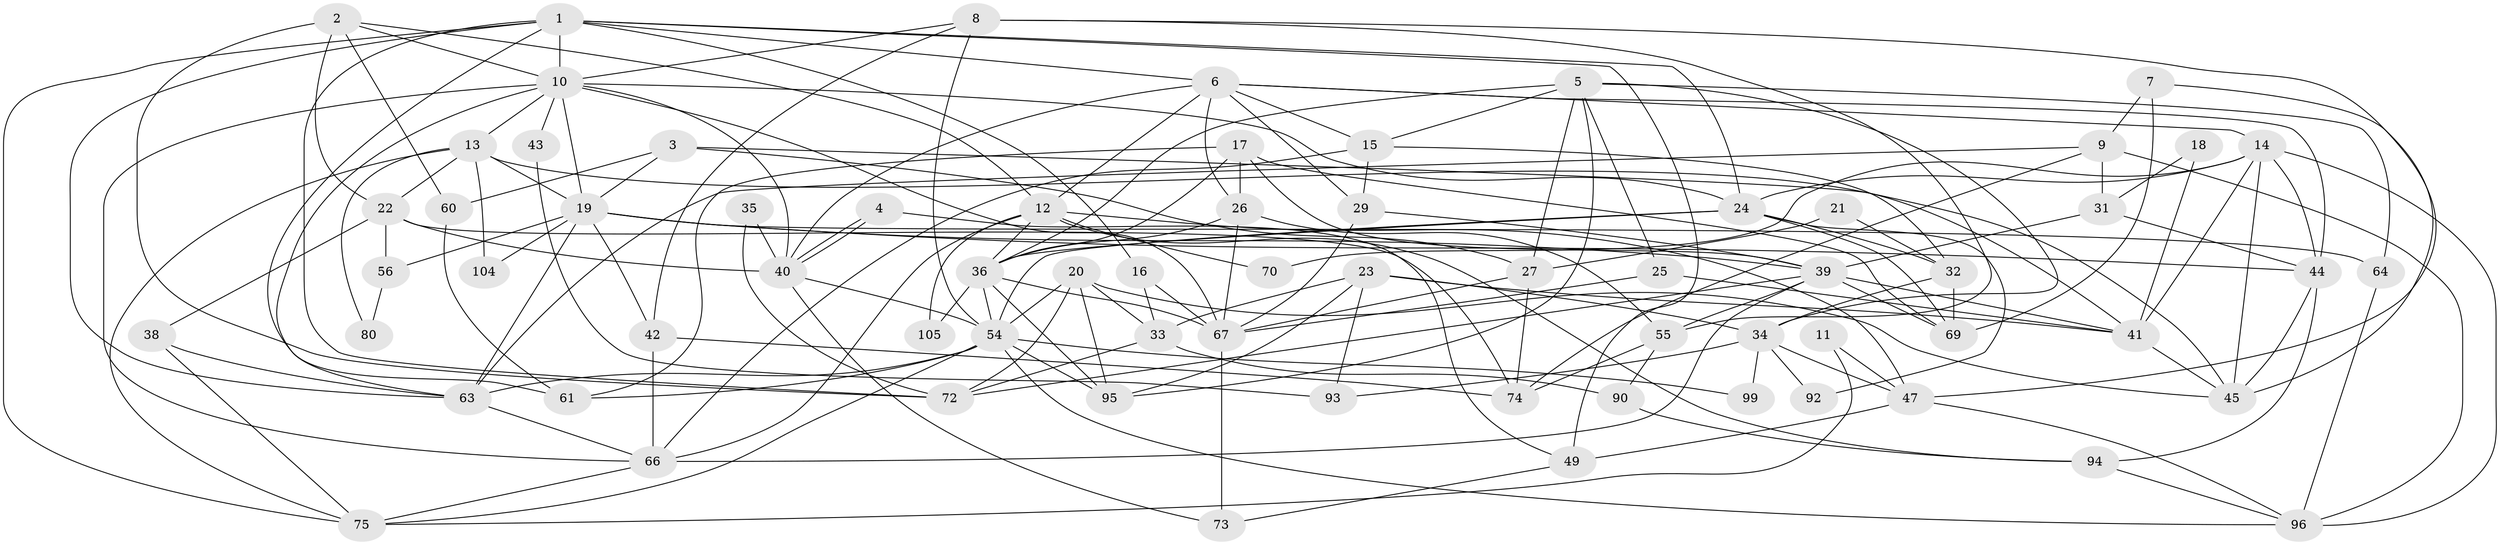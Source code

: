 // original degree distribution, {9: 0.009259259259259259, 3: 0.24074074074074073, 4: 0.26851851851851855, 5: 0.1574074074074074, 6: 0.08333333333333333, 2: 0.17592592592592593, 7: 0.037037037037037035, 8: 0.027777777777777776}
// Generated by graph-tools (version 1.1) at 2025/11/02/27/25 16:11:22]
// undirected, 69 vertices, 174 edges
graph export_dot {
graph [start="1"]
  node [color=gray90,style=filled];
  1 [super="+62"];
  2 [super="+30"];
  3;
  4;
  5 [super="+79"];
  6 [super="+81"];
  7;
  8 [super="+57"];
  9;
  10 [super="+48"];
  11;
  12 [super="+68"];
  13 [super="+97"];
  14 [super="+65"];
  15 [super="+51"];
  16;
  17 [super="+37"];
  18;
  19 [super="+28"];
  20 [super="+82"];
  21;
  22 [super="+50"];
  23;
  24 [super="+59"];
  25;
  26 [super="+85"];
  27;
  29 [super="+46"];
  31 [super="+103"];
  32 [super="+84"];
  33 [super="+89"];
  34 [super="+102"];
  35;
  36 [super="+76"];
  38;
  39 [super="+88"];
  40 [super="+52"];
  41 [super="+83"];
  42 [super="+106"];
  43;
  44 [super="+107"];
  45 [super="+53"];
  47 [super="+101"];
  49 [super="+87"];
  54 [super="+71"];
  55 [super="+58"];
  56;
  60;
  61;
  63 [super="+100"];
  64;
  66 [super="+91"];
  67 [super="+78"];
  69 [super="+86"];
  70;
  72 [super="+77"];
  73;
  74;
  75 [super="+108"];
  80;
  90;
  92;
  93;
  94;
  95;
  96 [super="+98"];
  99;
  104;
  105;
  1 -- 10;
  1 -- 16;
  1 -- 49;
  1 -- 61;
  1 -- 72;
  1 -- 63;
  1 -- 6;
  1 -- 75;
  1 -- 24;
  2 -- 10;
  2 -- 22;
  2 -- 72;
  2 -- 12;
  2 -- 60;
  3 -- 60;
  3 -- 27;
  3 -- 19;
  3 -- 41;
  4 -- 40;
  4 -- 40;
  4 -- 49;
  5 -- 95;
  5 -- 15;
  5 -- 64;
  5 -- 34;
  5 -- 36;
  5 -- 25;
  5 -- 27;
  6 -- 12;
  6 -- 40;
  6 -- 26;
  6 -- 14;
  6 -- 44;
  6 -- 15;
  6 -- 29;
  7 -- 9;
  7 -- 69;
  7 -- 45;
  8 -- 54;
  8 -- 47;
  8 -- 10;
  8 -- 55;
  8 -- 42;
  9 -- 74;
  9 -- 96;
  9 -- 63;
  9 -- 31;
  10 -- 19;
  10 -- 67;
  10 -- 24;
  10 -- 40;
  10 -- 43;
  10 -- 13;
  10 -- 66;
  10 -- 63;
  11 -- 75;
  11 -- 47;
  12 -- 94;
  12 -- 47;
  12 -- 70;
  12 -- 66;
  12 -- 105;
  12 -- 36;
  13 -- 45;
  13 -- 80;
  13 -- 19;
  13 -- 104;
  13 -- 75;
  13 -- 22;
  14 -- 24;
  14 -- 41;
  14 -- 44;
  14 -- 70;
  14 -- 45;
  14 -- 96;
  15 -- 32;
  15 -- 66;
  15 -- 29;
  16 -- 67;
  16 -- 33;
  17 -- 26;
  17 -- 69 [weight=2];
  17 -- 36;
  17 -- 61;
  17 -- 39;
  18 -- 31;
  18 -- 41;
  19 -- 39;
  19 -- 42;
  19 -- 56;
  19 -- 64;
  19 -- 104;
  19 -- 44;
  19 -- 63;
  20 -- 95;
  20 -- 72;
  20 -- 54;
  20 -- 45;
  20 -- 33;
  21 -- 27;
  21 -- 32;
  22 -- 38;
  22 -- 56;
  22 -- 74;
  22 -- 40;
  23 -- 95;
  23 -- 93;
  23 -- 34;
  23 -- 33;
  23 -- 41;
  24 -- 32;
  24 -- 36;
  24 -- 69;
  24 -- 92;
  24 -- 54;
  25 -- 67;
  25 -- 41;
  26 -- 67;
  26 -- 36;
  26 -- 55;
  27 -- 74;
  27 -- 67;
  29 -- 39;
  29 -- 67;
  31 -- 39;
  31 -- 44;
  32 -- 69;
  32 -- 34;
  33 -- 72;
  33 -- 90;
  34 -- 92;
  34 -- 93;
  34 -- 99;
  34 -- 47;
  35 -- 72;
  35 -- 40;
  36 -- 54 [weight=2];
  36 -- 95;
  36 -- 105;
  36 -- 67;
  38 -- 75;
  38 -- 63;
  39 -- 69;
  39 -- 66;
  39 -- 55;
  39 -- 72;
  39 -- 41;
  40 -- 54;
  40 -- 73;
  41 -- 45;
  42 -- 66;
  42 -- 74;
  43 -- 93;
  44 -- 94;
  44 -- 45;
  47 -- 96;
  47 -- 49 [weight=2];
  49 -- 73;
  54 -- 63;
  54 -- 96;
  54 -- 99;
  54 -- 75;
  54 -- 61;
  54 -- 95;
  55 -- 74;
  55 -- 90;
  56 -- 80;
  60 -- 61;
  63 -- 66;
  64 -- 96;
  66 -- 75;
  67 -- 73;
  90 -- 94;
  94 -- 96;
}
